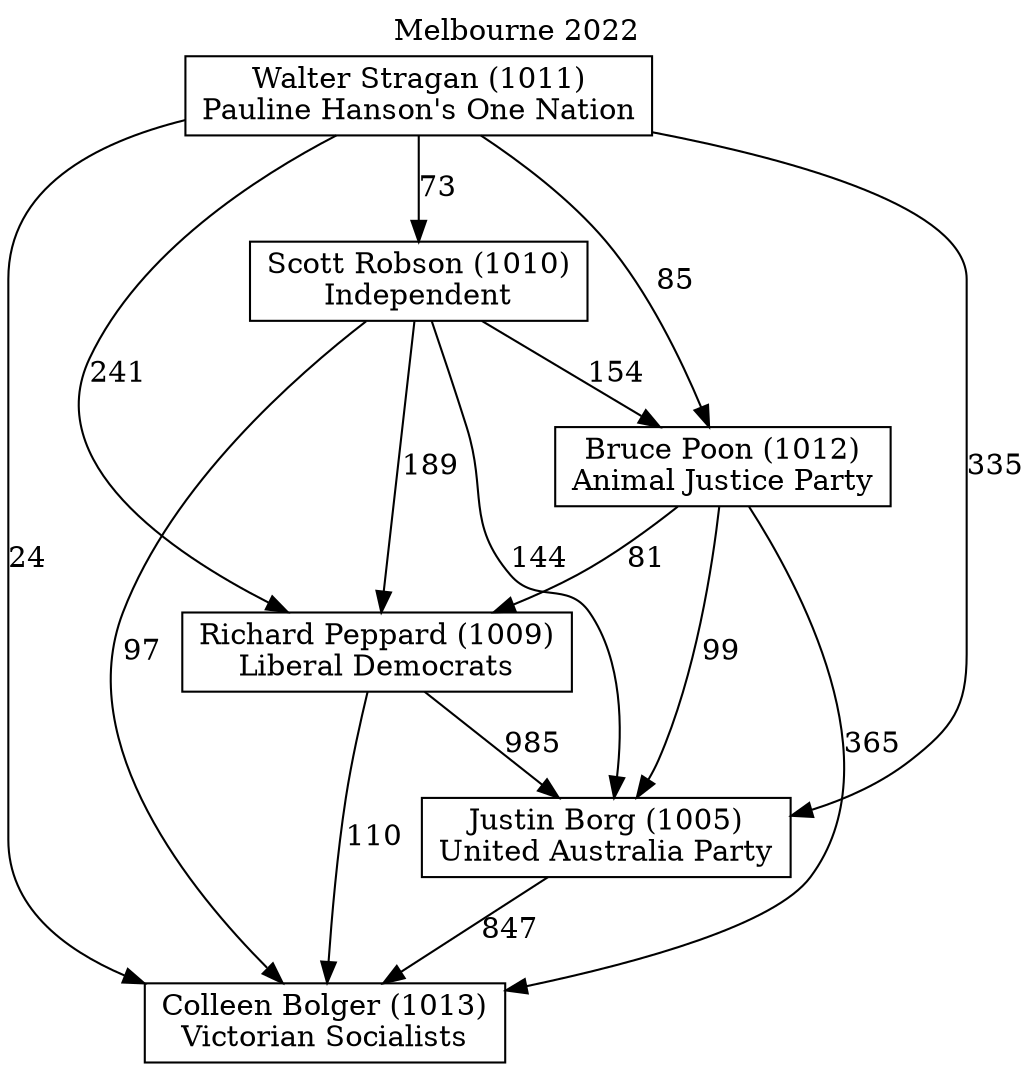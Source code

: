 // House preference flow
digraph "Colleen Bolger (1013)_Melbourne_2022" {
	graph [label="Melbourne 2022" labelloc=t mclimit=10]
	node [shape=box]
	"Scott Robson (1010)" [label="Scott Robson (1010)
Independent"]
	"Walter Stragan (1011)" [label="Walter Stragan (1011)
Pauline Hanson's One Nation"]
	"Richard Peppard (1009)" [label="Richard Peppard (1009)
Liberal Democrats"]
	"Bruce Poon (1012)" [label="Bruce Poon (1012)
Animal Justice Party"]
	"Colleen Bolger (1013)" [label="Colleen Bolger (1013)
Victorian Socialists"]
	"Justin Borg (1005)" [label="Justin Borg (1005)
United Australia Party"]
	"Justin Borg (1005)" -> "Colleen Bolger (1013)" [label=847]
	"Walter Stragan (1011)" -> "Colleen Bolger (1013)" [label=24]
	"Scott Robson (1010)" -> "Richard Peppard (1009)" [label=189]
	"Scott Robson (1010)" -> "Justin Borg (1005)" [label=144]
	"Walter Stragan (1011)" -> "Scott Robson (1010)" [label=73]
	"Richard Peppard (1009)" -> "Justin Borg (1005)" [label=985]
	"Scott Robson (1010)" -> "Colleen Bolger (1013)" [label=97]
	"Richard Peppard (1009)" -> "Colleen Bolger (1013)" [label=110]
	"Scott Robson (1010)" -> "Bruce Poon (1012)" [label=154]
	"Walter Stragan (1011)" -> "Richard Peppard (1009)" [label=241]
	"Bruce Poon (1012)" -> "Richard Peppard (1009)" [label=81]
	"Bruce Poon (1012)" -> "Colleen Bolger (1013)" [label=365]
	"Walter Stragan (1011)" -> "Justin Borg (1005)" [label=335]
	"Bruce Poon (1012)" -> "Justin Borg (1005)" [label=99]
	"Walter Stragan (1011)" -> "Bruce Poon (1012)" [label=85]
}
